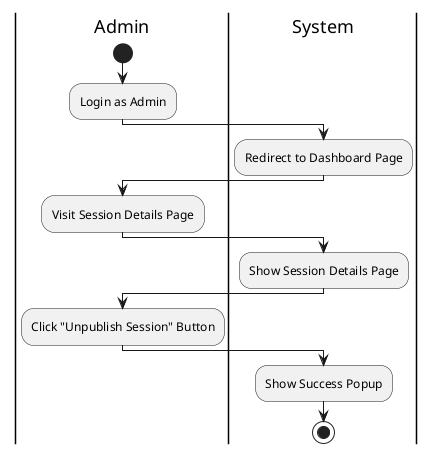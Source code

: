 @startuml UnpublishSession
|Admin|
start
:Login as Admin;
|System|
:Redirect to Dashboard Page;
|Admin|
:Visit Session Details Page;
|System|
:Show Session Details Page;
|Admin|
:Click "Unpublish Session" Button;
|System|
:Show Success Popup;
stop
@enduml
